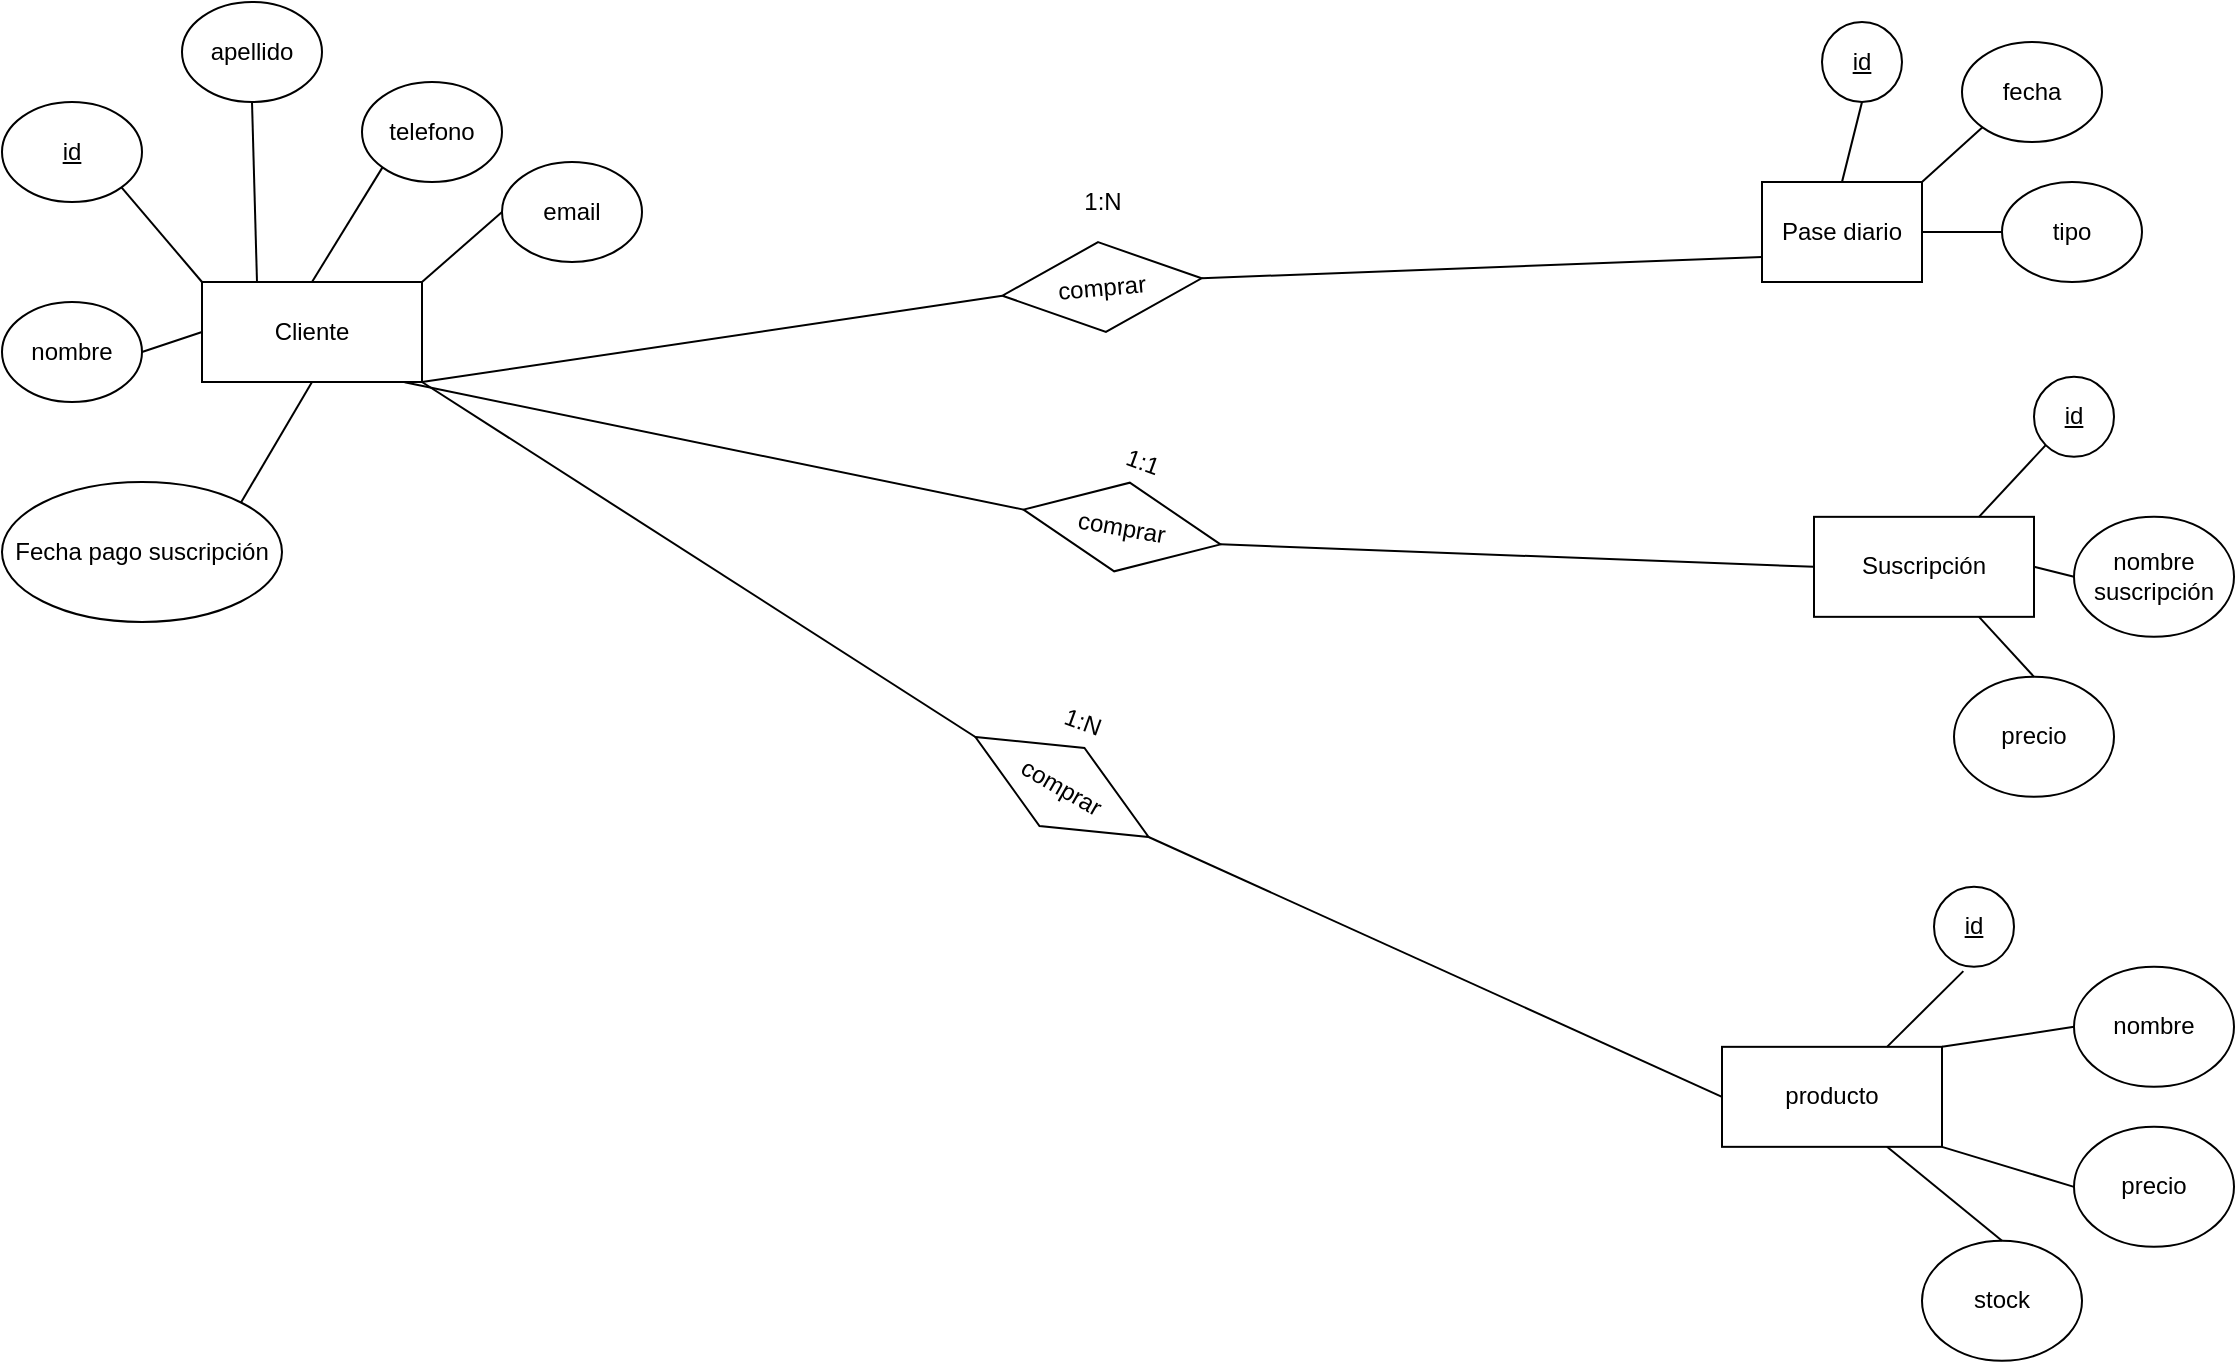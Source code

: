 <mxfile version="14.0.4" type="device"><diagram id="pJK4l47-ryI6x2VDtnxH" name="Page-1"><mxGraphModel dx="1583" dy="637" grid="1" gridSize="10" guides="1" tooltips="1" connect="1" arrows="1" fold="1" page="1" pageScale="1" pageWidth="1169" pageHeight="827" math="0" shadow="0"><root><mxCell id="0"/><mxCell id="1" parent="0"/><mxCell id="q3M_kw1vhn_lmG9es9dU-1" value="Cliente" style="rounded=0;whiteSpace=wrap;html=1;" parent="1" vertex="1"><mxGeometry x="130" y="170" width="110" height="50" as="geometry"/></mxCell><mxCell id="q3M_kw1vhn_lmG9es9dU-2" value="Pase diario" style="rounded=0;whiteSpace=wrap;html=1;" parent="1" vertex="1"><mxGeometry x="910" y="120" width="80" height="50" as="geometry"/></mxCell><mxCell id="q3M_kw1vhn_lmG9es9dU-3" value="Suscripción" style="rounded=0;whiteSpace=wrap;html=1;" parent="1" vertex="1"><mxGeometry x="936" y="287.42" width="110" height="50" as="geometry"/></mxCell><mxCell id="q3M_kw1vhn_lmG9es9dU-4" value="producto" style="rounded=0;whiteSpace=wrap;html=1;" parent="1" vertex="1"><mxGeometry x="890" y="552.42" width="110" height="50" as="geometry"/></mxCell><mxCell id="q3M_kw1vhn_lmG9es9dU-5" value="&lt;u&gt;id&lt;/u&gt;" style="ellipse;whiteSpace=wrap;html=1;" parent="1" vertex="1"><mxGeometry x="30" y="80" width="70" height="50" as="geometry"/></mxCell><mxCell id="q3M_kw1vhn_lmG9es9dU-6" value="nombre" style="ellipse;whiteSpace=wrap;html=1;" parent="1" vertex="1"><mxGeometry x="30" y="180" width="70" height="50" as="geometry"/></mxCell><mxCell id="q3M_kw1vhn_lmG9es9dU-7" value="apellido" style="ellipse;whiteSpace=wrap;html=1;" parent="1" vertex="1"><mxGeometry x="120" y="30" width="70" height="50" as="geometry"/></mxCell><mxCell id="q3M_kw1vhn_lmG9es9dU-8" value="telefono" style="ellipse;whiteSpace=wrap;html=1;" parent="1" vertex="1"><mxGeometry x="210" y="70" width="70" height="50" as="geometry"/></mxCell><mxCell id="q3M_kw1vhn_lmG9es9dU-9" value="email" style="ellipse;whiteSpace=wrap;html=1;" parent="1" vertex="1"><mxGeometry x="280" y="110" width="70" height="50" as="geometry"/></mxCell><mxCell id="q3M_kw1vhn_lmG9es9dU-10" value="Fecha pago suscripción" style="ellipse;whiteSpace=wrap;html=1;" parent="1" vertex="1"><mxGeometry x="30" y="270" width="140" height="70" as="geometry"/></mxCell><mxCell id="q3M_kw1vhn_lmG9es9dU-11" value="" style="endArrow=none;html=1;exitX=1;exitY=0;exitDx=0;exitDy=0;entryX=0.5;entryY=1;entryDx=0;entryDy=0;" parent="1" source="q3M_kw1vhn_lmG9es9dU-10" target="q3M_kw1vhn_lmG9es9dU-1" edge="1"><mxGeometry width="50" height="50" relative="1" as="geometry"><mxPoint x="290" y="170" as="sourcePoint"/><mxPoint x="340" y="120" as="targetPoint"/></mxGeometry></mxCell><mxCell id="q3M_kw1vhn_lmG9es9dU-12" value="" style="endArrow=none;html=1;exitX=1;exitY=0.5;exitDx=0;exitDy=0;entryX=0;entryY=0.5;entryDx=0;entryDy=0;" parent="1" source="q3M_kw1vhn_lmG9es9dU-6" target="q3M_kw1vhn_lmG9es9dU-1" edge="1"><mxGeometry width="50" height="50" relative="1" as="geometry"><mxPoint x="159.497" y="290.251" as="sourcePoint"/><mxPoint x="195" y="230" as="targetPoint"/></mxGeometry></mxCell><mxCell id="q3M_kw1vhn_lmG9es9dU-13" value="" style="endArrow=none;html=1;exitX=1;exitY=1;exitDx=0;exitDy=0;entryX=0;entryY=0;entryDx=0;entryDy=0;" parent="1" source="q3M_kw1vhn_lmG9es9dU-5" target="q3M_kw1vhn_lmG9es9dU-1" edge="1"><mxGeometry width="50" height="50" relative="1" as="geometry"><mxPoint x="110.0" y="215" as="sourcePoint"/><mxPoint x="140" y="205" as="targetPoint"/></mxGeometry></mxCell><mxCell id="q3M_kw1vhn_lmG9es9dU-14" value="" style="endArrow=none;html=1;exitX=0.5;exitY=1;exitDx=0;exitDy=0;entryX=0.25;entryY=0;entryDx=0;entryDy=0;" parent="1" source="q3M_kw1vhn_lmG9es9dU-7" target="q3M_kw1vhn_lmG9es9dU-1" edge="1"><mxGeometry width="50" height="50" relative="1" as="geometry"><mxPoint x="99.749" y="132.678" as="sourcePoint"/><mxPoint x="140" y="180" as="targetPoint"/></mxGeometry></mxCell><mxCell id="q3M_kw1vhn_lmG9es9dU-15" value="" style="endArrow=none;html=1;exitX=0;exitY=1;exitDx=0;exitDy=0;entryX=0.5;entryY=0;entryDx=0;entryDy=0;" parent="1" source="q3M_kw1vhn_lmG9es9dU-8" target="q3M_kw1vhn_lmG9es9dU-1" edge="1"><mxGeometry width="50" height="50" relative="1" as="geometry"><mxPoint x="165" y="90" as="sourcePoint"/><mxPoint x="167.5" y="180" as="targetPoint"/></mxGeometry></mxCell><mxCell id="q3M_kw1vhn_lmG9es9dU-16" value="" style="endArrow=none;html=1;entryX=1;entryY=0;entryDx=0;entryDy=0;exitX=0;exitY=0.5;exitDx=0;exitDy=0;" parent="1" source="q3M_kw1vhn_lmG9es9dU-9" target="q3M_kw1vhn_lmG9es9dU-1" edge="1"><mxGeometry width="50" height="50" relative="1" as="geometry"><mxPoint x="230.251" y="122.678" as="sourcePoint"/><mxPoint x="195" y="180" as="targetPoint"/></mxGeometry></mxCell><mxCell id="q3M_kw1vhn_lmG9es9dU-17" value="&lt;u&gt;id&lt;/u&gt;" style="ellipse;whiteSpace=wrap;html=1;" parent="1" vertex="1"><mxGeometry x="940" y="40" width="40" height="40" as="geometry"/></mxCell><mxCell id="q3M_kw1vhn_lmG9es9dU-18" value="fecha" style="ellipse;whiteSpace=wrap;html=1;" parent="1" vertex="1"><mxGeometry x="1010" y="50" width="70" height="50" as="geometry"/></mxCell><mxCell id="q3M_kw1vhn_lmG9es9dU-19" value="tipo" style="ellipse;whiteSpace=wrap;html=1;" parent="1" vertex="1"><mxGeometry x="1030" y="120" width="70" height="50" as="geometry"/></mxCell><mxCell id="q3M_kw1vhn_lmG9es9dU-20" value="" style="endArrow=none;html=1;exitX=0.5;exitY=1;exitDx=0;exitDy=0;entryX=0.5;entryY=0;entryDx=0;entryDy=0;" parent="1" source="q3M_kw1vhn_lmG9es9dU-17" target="q3M_kw1vhn_lmG9es9dU-2" edge="1"><mxGeometry width="50" height="50" relative="1" as="geometry"><mxPoint x="419.749" y="132.678" as="sourcePoint"/><mxPoint x="460" y="180" as="targetPoint"/></mxGeometry></mxCell><mxCell id="q3M_kw1vhn_lmG9es9dU-21" value="" style="endArrow=none;html=1;exitX=0;exitY=1;exitDx=0;exitDy=0;entryX=1;entryY=0;entryDx=0;entryDy=0;" parent="1" source="q3M_kw1vhn_lmG9es9dU-18" target="q3M_kw1vhn_lmG9es9dU-2" edge="1"><mxGeometry width="50" height="50" relative="1" as="geometry"><mxPoint x="970" y="90" as="sourcePoint"/><mxPoint x="960" y="130" as="targetPoint"/></mxGeometry></mxCell><mxCell id="q3M_kw1vhn_lmG9es9dU-22" value="" style="endArrow=none;html=1;exitX=0;exitY=0.5;exitDx=0;exitDy=0;entryX=1;entryY=0.5;entryDx=0;entryDy=0;" parent="1" source="q3M_kw1vhn_lmG9es9dU-19" target="q3M_kw1vhn_lmG9es9dU-2" edge="1"><mxGeometry width="50" height="50" relative="1" as="geometry"><mxPoint x="1030.551" y="102.889" as="sourcePoint"/><mxPoint x="1000" y="130" as="targetPoint"/></mxGeometry></mxCell><mxCell id="q3M_kw1vhn_lmG9es9dU-23" value="&lt;u&gt;id&lt;/u&gt;" style="ellipse;whiteSpace=wrap;html=1;" parent="1" vertex="1"><mxGeometry x="1046" y="217.42" width="40" height="40" as="geometry"/></mxCell><mxCell id="q3M_kw1vhn_lmG9es9dU-24" value="nombre suscripción" style="ellipse;whiteSpace=wrap;html=1;" parent="1" vertex="1"><mxGeometry x="1066" y="287.42" width="80" height="60" as="geometry"/></mxCell><mxCell id="q3M_kw1vhn_lmG9es9dU-25" value="precio" style="ellipse;whiteSpace=wrap;html=1;" parent="1" vertex="1"><mxGeometry x="1006" y="367.42" width="80" height="60" as="geometry"/></mxCell><mxCell id="q3M_kw1vhn_lmG9es9dU-26" value="" style="endArrow=none;html=1;exitX=1;exitY=0.5;exitDx=0;exitDy=0;entryX=0;entryY=0.5;entryDx=0;entryDy=0;" parent="1" source="q3M_kw1vhn_lmG9es9dU-3" target="q3M_kw1vhn_lmG9es9dU-24" edge="1"><mxGeometry width="50" height="50" relative="1" as="geometry"><mxPoint x="456.0" y="212.42" as="sourcePoint"/><mxPoint x="486" y="202.42" as="targetPoint"/></mxGeometry></mxCell><mxCell id="q3M_kw1vhn_lmG9es9dU-27" value="" style="endArrow=none;html=1;exitX=0.75;exitY=1;exitDx=0;exitDy=0;entryX=0.5;entryY=0;entryDx=0;entryDy=0;" parent="1" source="q3M_kw1vhn_lmG9es9dU-3" target="q3M_kw1vhn_lmG9es9dU-25" edge="1"><mxGeometry width="50" height="50" relative="1" as="geometry"><mxPoint x="1056" y="322.42" as="sourcePoint"/><mxPoint x="1076.0" y="327.42" as="targetPoint"/></mxGeometry></mxCell><mxCell id="q3M_kw1vhn_lmG9es9dU-28" value="" style="endArrow=none;html=1;exitX=0.75;exitY=0;exitDx=0;exitDy=0;entryX=0;entryY=1;entryDx=0;entryDy=0;" parent="1" source="q3M_kw1vhn_lmG9es9dU-3" target="q3M_kw1vhn_lmG9es9dU-23" edge="1"><mxGeometry width="50" height="50" relative="1" as="geometry"><mxPoint x="1028.5" y="347.42" as="sourcePoint"/><mxPoint x="1056" y="377.42" as="targetPoint"/></mxGeometry></mxCell><mxCell id="q3M_kw1vhn_lmG9es9dU-29" value="nombre" style="ellipse;whiteSpace=wrap;html=1;" parent="1" vertex="1"><mxGeometry x="1066" y="512.42" width="80" height="60" as="geometry"/></mxCell><mxCell id="q3M_kw1vhn_lmG9es9dU-30" value="" style="endArrow=none;html=1;exitX=1;exitY=0;exitDx=0;exitDy=0;entryX=0;entryY=0.5;entryDx=0;entryDy=0;" parent="1" source="q3M_kw1vhn_lmG9es9dU-4" target="q3M_kw1vhn_lmG9es9dU-29" edge="1"><mxGeometry width="50" height="50" relative="1" as="geometry"><mxPoint x="998.5" y="372.42" as="sourcePoint"/><mxPoint x="1026" y="402.42" as="targetPoint"/></mxGeometry></mxCell><mxCell id="q3M_kw1vhn_lmG9es9dU-31" value="&lt;u&gt;id&lt;/u&gt;" style="ellipse;whiteSpace=wrap;html=1;" parent="1" vertex="1"><mxGeometry x="996" y="472.42" width="40" height="40" as="geometry"/></mxCell><mxCell id="q3M_kw1vhn_lmG9es9dU-32" value="" style="endArrow=none;html=1;exitX=0.75;exitY=0;exitDx=0;exitDy=0;entryX=0.367;entryY=1.054;entryDx=0;entryDy=0;entryPerimeter=0;" parent="1" source="q3M_kw1vhn_lmG9es9dU-4" target="q3M_kw1vhn_lmG9es9dU-31" edge="1"><mxGeometry width="50" height="50" relative="1" as="geometry"><mxPoint x="1020" y="562.42" as="sourcePoint"/><mxPoint x="1066.0" y="522.42" as="targetPoint"/></mxGeometry></mxCell><mxCell id="q3M_kw1vhn_lmG9es9dU-33" value="precio" style="ellipse;whiteSpace=wrap;html=1;" parent="1" vertex="1"><mxGeometry x="1066" y="592.42" width="80" height="60" as="geometry"/></mxCell><mxCell id="q3M_kw1vhn_lmG9es9dU-34" value="" style="endArrow=none;html=1;exitX=1;exitY=1;exitDx=0;exitDy=0;entryX=0;entryY=0.5;entryDx=0;entryDy=0;" parent="1" source="q3M_kw1vhn_lmG9es9dU-4" target="q3M_kw1vhn_lmG9es9dU-33" edge="1"><mxGeometry width="50" height="50" relative="1" as="geometry"><mxPoint x="1020" y="562.42" as="sourcePoint"/><mxPoint x="1076.0" y="552.42" as="targetPoint"/></mxGeometry></mxCell><mxCell id="q3M_kw1vhn_lmG9es9dU-35" value="comprar" style="rhombus;whiteSpace=wrap;html=1;rotation=-5;" parent="1" vertex="1"><mxGeometry x="530" y="150" width="100" height="45" as="geometry"/></mxCell><mxCell id="q3M_kw1vhn_lmG9es9dU-36" value="" style="endArrow=none;html=1;entryX=1;entryY=1;entryDx=0;entryDy=0;exitX=0;exitY=0.5;exitDx=0;exitDy=0;" parent="1" source="q3M_kw1vhn_lmG9es9dU-35" target="q3M_kw1vhn_lmG9es9dU-1" edge="1"><mxGeometry width="50" height="50" relative="1" as="geometry"><mxPoint x="390" y="240" as="sourcePoint"/><mxPoint x="195" y="230" as="targetPoint"/></mxGeometry></mxCell><mxCell id="q3M_kw1vhn_lmG9es9dU-37" value="" style="endArrow=none;html=1;entryX=1;entryY=0.5;entryDx=0;entryDy=0;exitX=0;exitY=0.75;exitDx=0;exitDy=0;" parent="1" source="q3M_kw1vhn_lmG9es9dU-2" target="q3M_kw1vhn_lmG9es9dU-35" edge="1"><mxGeometry width="50" height="50" relative="1" as="geometry"><mxPoint x="420" y="232.5" as="sourcePoint"/><mxPoint x="250" y="230" as="targetPoint"/></mxGeometry></mxCell><mxCell id="q3M_kw1vhn_lmG9es9dU-38" value="1:N" style="text;html=1;align=center;verticalAlign=middle;resizable=0;points=[];autosize=1;rotation=0;" parent="1" vertex="1"><mxGeometry x="565" y="120" width="30" height="20" as="geometry"/></mxCell><mxCell id="P9qIkoHhTihoW8qInTQH-1" value="comprar" style="rhombus;whiteSpace=wrap;html=1;rotation=10;" vertex="1" parent="1"><mxGeometry x="540" y="270" width="100" height="45" as="geometry"/></mxCell><mxCell id="P9qIkoHhTihoW8qInTQH-2" value="" style="endArrow=none;html=1;entryX=0.921;entryY=1.003;entryDx=0;entryDy=0;exitX=0;exitY=0.5;exitDx=0;exitDy=0;entryPerimeter=0;" edge="1" parent="1" source="P9qIkoHhTihoW8qInTQH-1" target="q3M_kw1vhn_lmG9es9dU-1"><mxGeometry width="50" height="50" relative="1" as="geometry"><mxPoint x="395" y="370" as="sourcePoint"/><mxPoint x="245" y="350" as="targetPoint"/></mxGeometry></mxCell><mxCell id="P9qIkoHhTihoW8qInTQH-3" value="" style="endArrow=none;html=1;entryX=1;entryY=0.5;entryDx=0;entryDy=0;exitX=0;exitY=0.5;exitDx=0;exitDy=0;" edge="1" parent="1" target="P9qIkoHhTihoW8qInTQH-1" source="q3M_kw1vhn_lmG9es9dU-3"><mxGeometry width="50" height="50" relative="1" as="geometry"><mxPoint x="915" y="287.5" as="sourcePoint"/><mxPoint x="255" y="360" as="targetPoint"/></mxGeometry></mxCell><mxCell id="P9qIkoHhTihoW8qInTQH-4" value="1:1" style="text;html=1;align=center;verticalAlign=middle;resizable=0;points=[];autosize=1;rotation=20;" vertex="1" parent="1"><mxGeometry x="585" y="250" width="30" height="20" as="geometry"/></mxCell><mxCell id="P9qIkoHhTihoW8qInTQH-5" value="stock" style="ellipse;whiteSpace=wrap;html=1;" vertex="1" parent="1"><mxGeometry x="990" y="649.42" width="80" height="60" as="geometry"/></mxCell><mxCell id="P9qIkoHhTihoW8qInTQH-6" value="" style="endArrow=none;html=1;exitX=0.75;exitY=1;exitDx=0;exitDy=0;entryX=0.5;entryY=0;entryDx=0;entryDy=0;" edge="1" parent="1" source="q3M_kw1vhn_lmG9es9dU-4" target="P9qIkoHhTihoW8qInTQH-5"><mxGeometry width="50" height="50" relative="1" as="geometry"><mxPoint x="1020" y="612.42" as="sourcePoint"/><mxPoint x="1076" y="632.42" as="targetPoint"/></mxGeometry></mxCell><mxCell id="P9qIkoHhTihoW8qInTQH-7" value="comprar" style="rhombus;whiteSpace=wrap;html=1;rotation=30;" vertex="1" parent="1"><mxGeometry x="510" y="400.0" width="100" height="45" as="geometry"/></mxCell><mxCell id="P9qIkoHhTihoW8qInTQH-8" value="" style="endArrow=none;html=1;entryX=1;entryY=1;entryDx=0;entryDy=0;exitX=0;exitY=0.5;exitDx=0;exitDy=0;" edge="1" parent="1" source="P9qIkoHhTihoW8qInTQH-7" target="q3M_kw1vhn_lmG9es9dU-1"><mxGeometry width="50" height="50" relative="1" as="geometry"><mxPoint x="363.69" y="517.42" as="sourcePoint"/><mxPoint x="200.0" y="367.57" as="targetPoint"/></mxGeometry></mxCell><mxCell id="P9qIkoHhTihoW8qInTQH-9" value="" style="endArrow=none;html=1;entryX=1;entryY=0.5;entryDx=0;entryDy=0;exitX=0;exitY=0.5;exitDx=0;exitDy=0;" edge="1" parent="1" target="P9qIkoHhTihoW8qInTQH-7" source="q3M_kw1vhn_lmG9es9dU-4"><mxGeometry width="50" height="50" relative="1" as="geometry"><mxPoint x="898.69" y="492.42" as="sourcePoint"/><mxPoint x="223.69" y="507.42" as="targetPoint"/></mxGeometry></mxCell><mxCell id="P9qIkoHhTihoW8qInTQH-12" value="1:N" style="text;html=1;align=center;verticalAlign=middle;resizable=0;points=[];autosize=1;rotation=20;" vertex="1" parent="1"><mxGeometry x="555" y="380" width="30" height="20" as="geometry"/></mxCell></root></mxGraphModel></diagram></mxfile>